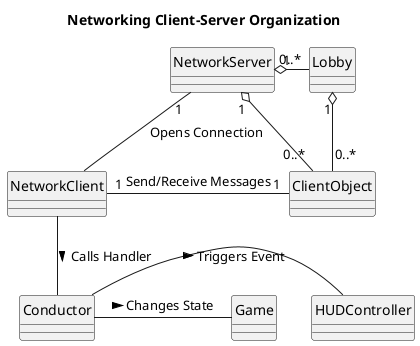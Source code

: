 @startuml
hide circle

class NetworkClient
class NetworkServer
class ClientObject
class Lobby
class Conductor

title Networking Client-Server Organization

NetworkServer "1" --  NetworkClient : Opens Connection
NetworkClient "1" - "1" ClientObject : Send/Receive Messages
NetworkServer "1" o- "0..*" Lobby
NetworkServer "1" o-- "0..*" ClientObject

Lobby "1" o-- "0..*" ClientObject


NetworkClient -- Conductor : Calls Handler > 
Conductor - HUDController : Triggers Event >
Conductor - Game : Changes State >

@enduml

